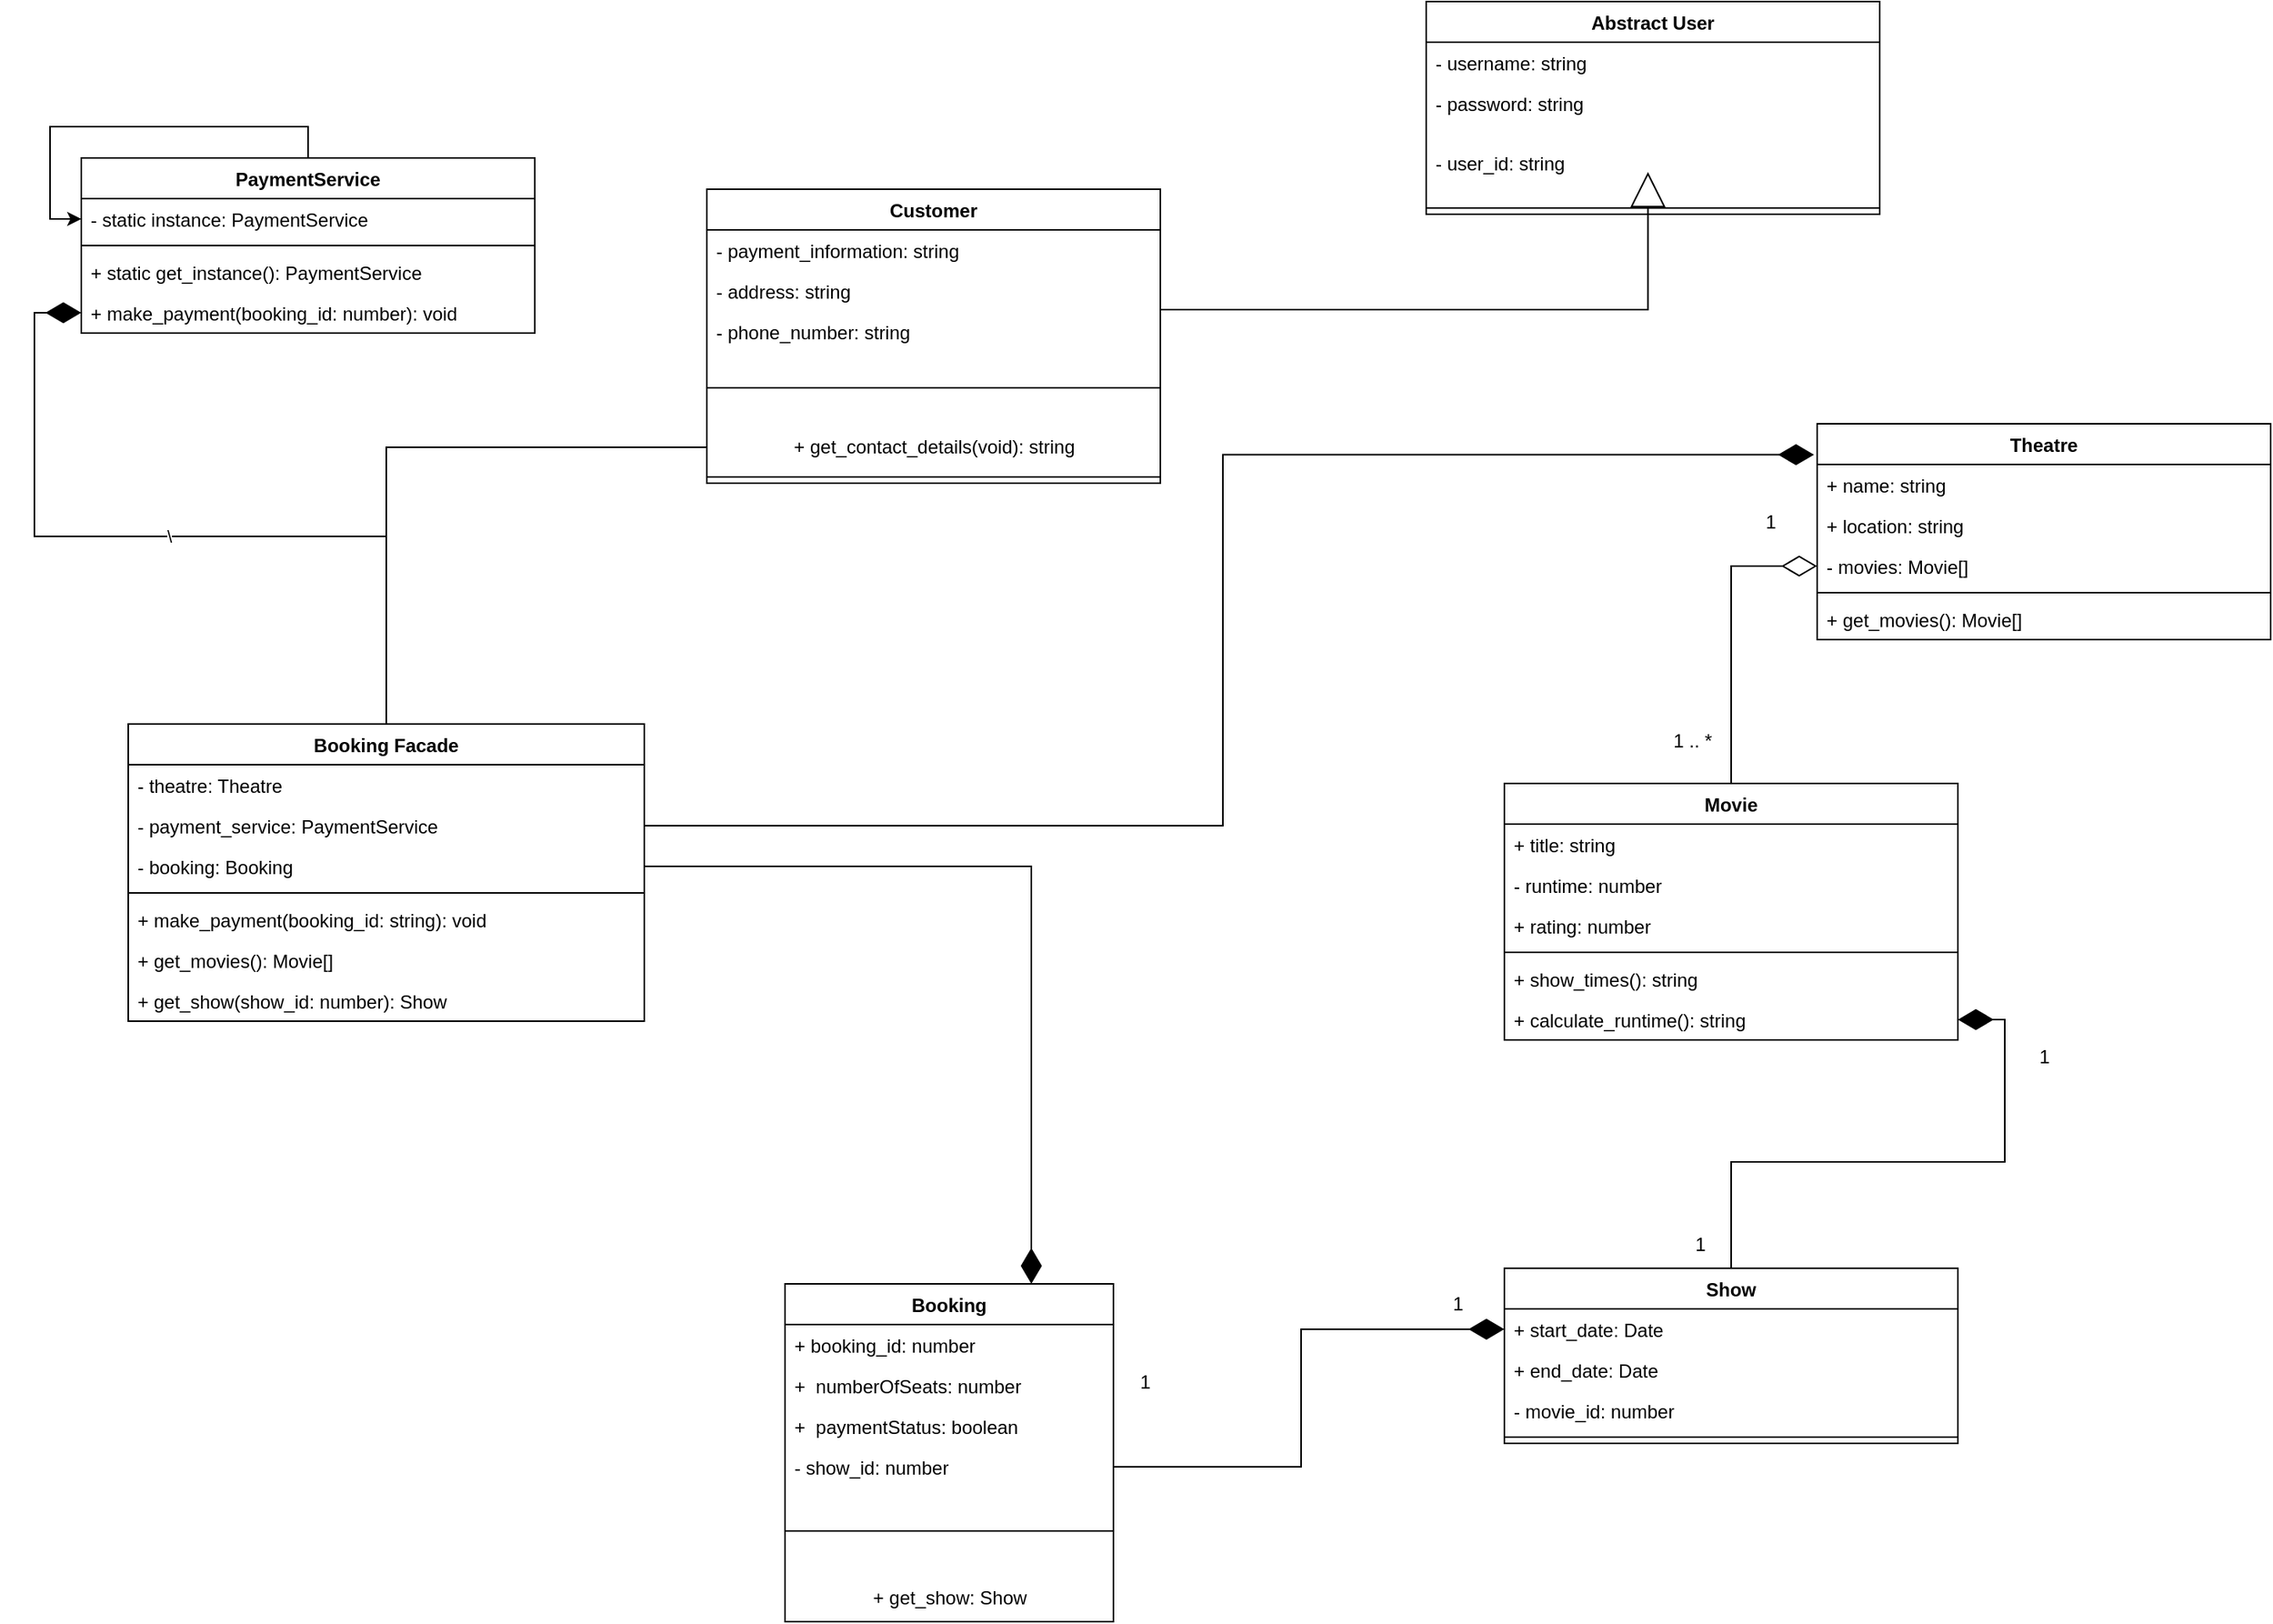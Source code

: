 <mxfile version="23.1.2" type="github">
  <diagram name="Page-1" id="i2VYLFOdtBLTkwIy878x">
    <mxGraphModel dx="3880" dy="1250" grid="1" gridSize="10" guides="1" tooltips="1" connect="1" arrows="1" fold="1" page="1" pageScale="1" pageWidth="827" pageHeight="1169" math="0" shadow="0">
      <root>
        <mxCell id="0" />
        <mxCell id="1" parent="0" />
        <mxCell id="8-bBSKn3c1McpFb2cEG_-1" value="Abstract User" style="swimlane;fontStyle=1;align=center;verticalAlign=top;childLayout=stackLayout;horizontal=1;startSize=26;horizontalStack=0;resizeParent=1;resizeParentMax=0;resizeLast=0;collapsible=1;marginBottom=0;whiteSpace=wrap;html=1;" parent="1" vertex="1">
          <mxGeometry x="170" y="90" width="290" height="136" as="geometry" />
        </mxCell>
        <mxCell id="8-bBSKn3c1McpFb2cEG_-2" value="- username: string" style="text;strokeColor=none;fillColor=none;align=left;verticalAlign=top;spacingLeft=4;spacingRight=4;overflow=hidden;rotatable=0;points=[[0,0.5],[1,0.5]];portConstraint=eastwest;whiteSpace=wrap;html=1;" parent="8-bBSKn3c1McpFb2cEG_-1" vertex="1">
          <mxGeometry y="26" width="290" height="26" as="geometry" />
        </mxCell>
        <mxCell id="8-bBSKn3c1McpFb2cEG_-6" value="- password: string" style="text;strokeColor=none;fillColor=none;align=left;verticalAlign=top;spacingLeft=4;spacingRight=4;overflow=hidden;rotatable=0;points=[[0,0.5],[1,0.5]];portConstraint=eastwest;whiteSpace=wrap;html=1;" parent="8-bBSKn3c1McpFb2cEG_-1" vertex="1">
          <mxGeometry y="52" width="290" height="38" as="geometry" />
        </mxCell>
        <mxCell id="X23YHJOd0Lv1ESHTFtv2-1" value="- user_id: string" style="text;strokeColor=none;fillColor=none;align=left;verticalAlign=top;spacingLeft=4;spacingRight=4;overflow=hidden;rotatable=0;points=[[0,0.5],[1,0.5]];portConstraint=eastwest;whiteSpace=wrap;html=1;" vertex="1" parent="8-bBSKn3c1McpFb2cEG_-1">
          <mxGeometry y="90" width="290" height="38" as="geometry" />
        </mxCell>
        <mxCell id="8-bBSKn3c1McpFb2cEG_-3" value="" style="line;strokeWidth=1;fillColor=none;align=left;verticalAlign=middle;spacingTop=-1;spacingLeft=3;spacingRight=3;rotatable=0;labelPosition=right;points=[];portConstraint=eastwest;strokeColor=inherit;" parent="8-bBSKn3c1McpFb2cEG_-1" vertex="1">
          <mxGeometry y="128" width="290" height="8" as="geometry" />
        </mxCell>
        <mxCell id="8-bBSKn3c1McpFb2cEG_-11" value="Customer" style="swimlane;fontStyle=1;align=center;verticalAlign=top;childLayout=stackLayout;horizontal=1;startSize=26;horizontalStack=0;resizeParent=1;resizeParentMax=0;resizeLast=0;collapsible=1;marginBottom=0;whiteSpace=wrap;html=1;" parent="1" vertex="1">
          <mxGeometry x="-290" y="210" width="290" height="188" as="geometry" />
        </mxCell>
        <mxCell id="8-bBSKn3c1McpFb2cEG_-12" value="- payment_information: string" style="text;strokeColor=none;fillColor=none;align=left;verticalAlign=top;spacingLeft=4;spacingRight=4;overflow=hidden;rotatable=0;points=[[0,0.5],[1,0.5]];portConstraint=eastwest;whiteSpace=wrap;html=1;" parent="8-bBSKn3c1McpFb2cEG_-11" vertex="1">
          <mxGeometry y="26" width="290" height="26" as="geometry" />
        </mxCell>
        <mxCell id="8-bBSKn3c1McpFb2cEG_-90" value="- address: string" style="text;strokeColor=none;fillColor=none;align=left;verticalAlign=top;spacingLeft=4;spacingRight=4;overflow=hidden;rotatable=0;points=[[0,0.5],[1,0.5]];portConstraint=eastwest;whiteSpace=wrap;html=1;" parent="8-bBSKn3c1McpFb2cEG_-11" vertex="1">
          <mxGeometry y="52" width="290" height="26" as="geometry" />
        </mxCell>
        <mxCell id="8-bBSKn3c1McpFb2cEG_-91" value="- phone_number: string" style="text;strokeColor=none;fillColor=none;align=left;verticalAlign=top;spacingLeft=4;spacingRight=4;overflow=hidden;rotatable=0;points=[[0,0.5],[1,0.5]];portConstraint=eastwest;whiteSpace=wrap;html=1;" parent="8-bBSKn3c1McpFb2cEG_-11" vertex="1">
          <mxGeometry y="78" width="290" height="26" as="geometry" />
        </mxCell>
        <mxCell id="8-bBSKn3c1McpFb2cEG_-16" value="" style="line;strokeWidth=1;fillColor=none;align=left;verticalAlign=middle;spacingTop=-1;spacingLeft=3;spacingRight=3;rotatable=0;labelPosition=right;points=[];portConstraint=eastwest;strokeColor=inherit;" parent="8-bBSKn3c1McpFb2cEG_-11" vertex="1">
          <mxGeometry y="104" width="290" height="46" as="geometry" />
        </mxCell>
        <mxCell id="8-bBSKn3c1McpFb2cEG_-100" value="+ get_contact_details(void): string" style="text;html=1;align=center;verticalAlign=middle;resizable=0;points=[];autosize=1;strokeColor=none;fillColor=none;" parent="8-bBSKn3c1McpFb2cEG_-11" vertex="1">
          <mxGeometry y="150" width="290" height="30" as="geometry" />
        </mxCell>
        <mxCell id="8-bBSKn3c1McpFb2cEG_-98" style="line;strokeWidth=1;fillColor=none;align=left;verticalAlign=middle;spacingTop=-1;spacingLeft=3;spacingRight=3;rotatable=0;labelPosition=right;points=[];portConstraint=eastwest;strokeColor=inherit;" parent="8-bBSKn3c1McpFb2cEG_-11" vertex="1">
          <mxGeometry y="180" width="290" height="8" as="geometry" />
        </mxCell>
        <mxCell id="8-bBSKn3c1McpFb2cEG_-19" style="edgeStyle=orthogonalEdgeStyle;rounded=0;orthogonalLoop=1;jettySize=auto;html=1;entryX=0.489;entryY=1.038;entryDx=0;entryDy=0;entryPerimeter=0;endArrow=block;endFill=0;endSize=20;" parent="1" source="8-bBSKn3c1McpFb2cEG_-11" edge="1">
          <mxGeometry relative="1" as="geometry">
            <mxPoint x="311.81" y="198.988" as="targetPoint" />
            <Array as="points">
              <mxPoint x="195" y="287" />
              <mxPoint x="202" y="287" />
            </Array>
          </mxGeometry>
        </mxCell>
        <mxCell id="8-bBSKn3c1McpFb2cEG_-20" value="Theatre" style="swimlane;fontStyle=1;align=center;verticalAlign=top;childLayout=stackLayout;horizontal=1;startSize=26;horizontalStack=0;resizeParent=1;resizeParentMax=0;resizeLast=0;collapsible=1;marginBottom=0;whiteSpace=wrap;html=1;" parent="1" vertex="1">
          <mxGeometry x="420" y="360" width="290" height="138" as="geometry" />
        </mxCell>
        <mxCell id="8-bBSKn3c1McpFb2cEG_-21" value="+ name: string" style="text;strokeColor=none;fillColor=none;align=left;verticalAlign=top;spacingLeft=4;spacingRight=4;overflow=hidden;rotatable=0;points=[[0,0.5],[1,0.5]];portConstraint=eastwest;whiteSpace=wrap;html=1;" parent="8-bBSKn3c1McpFb2cEG_-20" vertex="1">
          <mxGeometry y="26" width="290" height="26" as="geometry" />
        </mxCell>
        <mxCell id="8-bBSKn3c1McpFb2cEG_-26" value="+ location: string" style="text;strokeColor=none;fillColor=none;align=left;verticalAlign=top;spacingLeft=4;spacingRight=4;overflow=hidden;rotatable=0;points=[[0,0.5],[1,0.5]];portConstraint=eastwest;whiteSpace=wrap;html=1;" parent="8-bBSKn3c1McpFb2cEG_-20" vertex="1">
          <mxGeometry y="52" width="290" height="26" as="geometry" />
        </mxCell>
        <mxCell id="8-bBSKn3c1McpFb2cEG_-27" value="- movies: Movie[]" style="text;strokeColor=none;fillColor=none;align=left;verticalAlign=top;spacingLeft=4;spacingRight=4;overflow=hidden;rotatable=0;points=[[0,0.5],[1,0.5]];portConstraint=eastwest;whiteSpace=wrap;html=1;" parent="8-bBSKn3c1McpFb2cEG_-20" vertex="1">
          <mxGeometry y="78" width="290" height="26" as="geometry" />
        </mxCell>
        <mxCell id="8-bBSKn3c1McpFb2cEG_-22" value="" style="line;strokeWidth=1;fillColor=none;align=left;verticalAlign=middle;spacingTop=-1;spacingLeft=3;spacingRight=3;rotatable=0;labelPosition=right;points=[];portConstraint=eastwest;strokeColor=inherit;" parent="8-bBSKn3c1McpFb2cEG_-20" vertex="1">
          <mxGeometry y="104" width="290" height="8" as="geometry" />
        </mxCell>
        <mxCell id="8-bBSKn3c1McpFb2cEG_-23" value="+ get_movies(): Movie[]" style="text;strokeColor=none;fillColor=none;align=left;verticalAlign=top;spacingLeft=4;spacingRight=4;overflow=hidden;rotatable=0;points=[[0,0.5],[1,0.5]];portConstraint=eastwest;whiteSpace=wrap;html=1;" parent="8-bBSKn3c1McpFb2cEG_-20" vertex="1">
          <mxGeometry y="112" width="290" height="26" as="geometry" />
        </mxCell>
        <mxCell id="8-bBSKn3c1McpFb2cEG_-42" style="edgeStyle=orthogonalEdgeStyle;rounded=0;orthogonalLoop=1;jettySize=auto;html=1;entryX=0;entryY=0.5;entryDx=0;entryDy=0;endArrow=diamondThin;endFill=0;endSize=20;" parent="1" source="8-bBSKn3c1McpFb2cEG_-29" target="8-bBSKn3c1McpFb2cEG_-27" edge="1">
          <mxGeometry relative="1" as="geometry" />
        </mxCell>
        <mxCell id="8-bBSKn3c1McpFb2cEG_-29" value="Movie" style="swimlane;fontStyle=1;align=center;verticalAlign=top;childLayout=stackLayout;horizontal=1;startSize=26;horizontalStack=0;resizeParent=1;resizeParentMax=0;resizeLast=0;collapsible=1;marginBottom=0;whiteSpace=wrap;html=1;" parent="1" vertex="1">
          <mxGeometry x="220" y="590" width="290" height="164" as="geometry" />
        </mxCell>
        <mxCell id="8-bBSKn3c1McpFb2cEG_-30" value="+ title: string" style="text;strokeColor=none;fillColor=none;align=left;verticalAlign=top;spacingLeft=4;spacingRight=4;overflow=hidden;rotatable=0;points=[[0,0.5],[1,0.5]];portConstraint=eastwest;whiteSpace=wrap;html=1;" parent="8-bBSKn3c1McpFb2cEG_-29" vertex="1">
          <mxGeometry y="26" width="290" height="26" as="geometry" />
        </mxCell>
        <mxCell id="8-bBSKn3c1McpFb2cEG_-31" value="- runtime: number" style="text;strokeColor=none;fillColor=none;align=left;verticalAlign=top;spacingLeft=4;spacingRight=4;overflow=hidden;rotatable=0;points=[[0,0.5],[1,0.5]];portConstraint=eastwest;whiteSpace=wrap;html=1;" parent="8-bBSKn3c1McpFb2cEG_-29" vertex="1">
          <mxGeometry y="52" width="290" height="26" as="geometry" />
        </mxCell>
        <mxCell id="8-bBSKn3c1McpFb2cEG_-32" value="+ rating: number" style="text;strokeColor=none;fillColor=none;align=left;verticalAlign=top;spacingLeft=4;spacingRight=4;overflow=hidden;rotatable=0;points=[[0,0.5],[1,0.5]];portConstraint=eastwest;whiteSpace=wrap;html=1;" parent="8-bBSKn3c1McpFb2cEG_-29" vertex="1">
          <mxGeometry y="78" width="290" height="26" as="geometry" />
        </mxCell>
        <mxCell id="8-bBSKn3c1McpFb2cEG_-33" value="" style="line;strokeWidth=1;fillColor=none;align=left;verticalAlign=middle;spacingTop=-1;spacingLeft=3;spacingRight=3;rotatable=0;labelPosition=right;points=[];portConstraint=eastwest;strokeColor=inherit;" parent="8-bBSKn3c1McpFb2cEG_-29" vertex="1">
          <mxGeometry y="104" width="290" height="8" as="geometry" />
        </mxCell>
        <mxCell id="8-bBSKn3c1McpFb2cEG_-34" value="+ show_times(): string" style="text;strokeColor=none;fillColor=none;align=left;verticalAlign=top;spacingLeft=4;spacingRight=4;overflow=hidden;rotatable=0;points=[[0,0.5],[1,0.5]];portConstraint=eastwest;whiteSpace=wrap;html=1;" parent="8-bBSKn3c1McpFb2cEG_-29" vertex="1">
          <mxGeometry y="112" width="290" height="26" as="geometry" />
        </mxCell>
        <mxCell id="8-bBSKn3c1McpFb2cEG_-50" value="+ calculate_runtime(): string" style="text;strokeColor=none;fillColor=none;align=left;verticalAlign=top;spacingLeft=4;spacingRight=4;overflow=hidden;rotatable=0;points=[[0,0.5],[1,0.5]];portConstraint=eastwest;whiteSpace=wrap;html=1;" parent="8-bBSKn3c1McpFb2cEG_-29" vertex="1">
          <mxGeometry y="138" width="290" height="26" as="geometry" />
        </mxCell>
        <mxCell id="8-bBSKn3c1McpFb2cEG_-52" style="edgeStyle=orthogonalEdgeStyle;rounded=0;orthogonalLoop=1;jettySize=auto;html=1;endArrow=diamondThin;endFill=1;startSize=20;endSize=20;" parent="1" source="8-bBSKn3c1McpFb2cEG_-44" target="8-bBSKn3c1McpFb2cEG_-50" edge="1">
          <mxGeometry relative="1" as="geometry" />
        </mxCell>
        <mxCell id="8-bBSKn3c1McpFb2cEG_-44" value="Show" style="swimlane;fontStyle=1;align=center;verticalAlign=top;childLayout=stackLayout;horizontal=1;startSize=26;horizontalStack=0;resizeParent=1;resizeParentMax=0;resizeLast=0;collapsible=1;marginBottom=0;whiteSpace=wrap;html=1;" parent="1" vertex="1">
          <mxGeometry x="220" y="900" width="290" height="112" as="geometry" />
        </mxCell>
        <mxCell id="8-bBSKn3c1McpFb2cEG_-45" value="+ start_date: Date" style="text;strokeColor=none;fillColor=none;align=left;verticalAlign=top;spacingLeft=4;spacingRight=4;overflow=hidden;rotatable=0;points=[[0,0.5],[1,0.5]];portConstraint=eastwest;whiteSpace=wrap;html=1;" parent="8-bBSKn3c1McpFb2cEG_-44" vertex="1">
          <mxGeometry y="26" width="290" height="26" as="geometry" />
        </mxCell>
        <mxCell id="8-bBSKn3c1McpFb2cEG_-46" value="+ end_date: Date" style="text;strokeColor=none;fillColor=none;align=left;verticalAlign=top;spacingLeft=4;spacingRight=4;overflow=hidden;rotatable=0;points=[[0,0.5],[1,0.5]];portConstraint=eastwest;whiteSpace=wrap;html=1;" parent="8-bBSKn3c1McpFb2cEG_-44" vertex="1">
          <mxGeometry y="52" width="290" height="26" as="geometry" />
        </mxCell>
        <mxCell id="X23YHJOd0Lv1ESHTFtv2-2" value="- movie_id: number" style="text;strokeColor=none;fillColor=none;align=left;verticalAlign=top;spacingLeft=4;spacingRight=4;overflow=hidden;rotatable=0;points=[[0,0.5],[1,0.5]];portConstraint=eastwest;whiteSpace=wrap;html=1;" vertex="1" parent="8-bBSKn3c1McpFb2cEG_-44">
          <mxGeometry y="78" width="290" height="26" as="geometry" />
        </mxCell>
        <mxCell id="8-bBSKn3c1McpFb2cEG_-48" value="" style="line;strokeWidth=1;fillColor=none;align=left;verticalAlign=middle;spacingTop=-1;spacingLeft=3;spacingRight=3;rotatable=0;labelPosition=right;points=[];portConstraint=eastwest;strokeColor=inherit;" parent="8-bBSKn3c1McpFb2cEG_-44" vertex="1">
          <mxGeometry y="104" width="290" height="8" as="geometry" />
        </mxCell>
        <mxCell id="8-bBSKn3c1McpFb2cEG_-54" value="1" style="text;html=1;align=center;verticalAlign=middle;resizable=0;points=[];autosize=1;strokeColor=none;fillColor=none;" parent="1" vertex="1">
          <mxGeometry x="330" y="870" width="30" height="30" as="geometry" />
        </mxCell>
        <mxCell id="8-bBSKn3c1McpFb2cEG_-55" value="1" style="text;html=1;align=center;verticalAlign=middle;resizable=0;points=[];autosize=1;strokeColor=none;fillColor=none;" parent="1" vertex="1">
          <mxGeometry x="550" y="750" width="30" height="30" as="geometry" />
        </mxCell>
        <mxCell id="8-bBSKn3c1McpFb2cEG_-57" value="1 .. *" style="text;html=1;align=center;verticalAlign=middle;resizable=0;points=[];autosize=1;strokeColor=none;fillColor=none;" parent="1" vertex="1">
          <mxGeometry x="315" y="548" width="50" height="30" as="geometry" />
        </mxCell>
        <mxCell id="8-bBSKn3c1McpFb2cEG_-58" value="1" style="text;html=1;align=center;verticalAlign=middle;resizable=0;points=[];autosize=1;strokeColor=none;fillColor=none;" parent="1" vertex="1">
          <mxGeometry x="375" y="408" width="30" height="30" as="geometry" />
        </mxCell>
        <mxCell id="8-bBSKn3c1McpFb2cEG_-59" value="PaymentService" style="swimlane;fontStyle=1;align=center;verticalAlign=top;childLayout=stackLayout;horizontal=1;startSize=26;horizontalStack=0;resizeParent=1;resizeParentMax=0;resizeLast=0;collapsible=1;marginBottom=0;whiteSpace=wrap;html=1;" parent="1" vertex="1">
          <mxGeometry x="-690" y="190" width="290" height="112" as="geometry" />
        </mxCell>
        <mxCell id="8-bBSKn3c1McpFb2cEG_-60" value="- static instance: PaymentService" style="text;strokeColor=none;fillColor=none;align=left;verticalAlign=top;spacingLeft=4;spacingRight=4;overflow=hidden;rotatable=0;points=[[0,0.5],[1,0.5]];portConstraint=eastwest;whiteSpace=wrap;html=1;" parent="8-bBSKn3c1McpFb2cEG_-59" vertex="1">
          <mxGeometry y="26" width="290" height="26" as="geometry" />
        </mxCell>
        <mxCell id="8-bBSKn3c1McpFb2cEG_-61" value="" style="line;strokeWidth=1;fillColor=none;align=left;verticalAlign=middle;spacingTop=-1;spacingLeft=3;spacingRight=3;rotatable=0;labelPosition=right;points=[];portConstraint=eastwest;strokeColor=inherit;" parent="8-bBSKn3c1McpFb2cEG_-59" vertex="1">
          <mxGeometry y="52" width="290" height="8" as="geometry" />
        </mxCell>
        <mxCell id="8-bBSKn3c1McpFb2cEG_-62" value="+ static get_instance(): PaymentService&lt;br&gt;" style="text;strokeColor=none;fillColor=none;align=left;verticalAlign=top;spacingLeft=4;spacingRight=4;overflow=hidden;rotatable=0;points=[[0,0.5],[1,0.5]];portConstraint=eastwest;whiteSpace=wrap;html=1;" parent="8-bBSKn3c1McpFb2cEG_-59" vertex="1">
          <mxGeometry y="60" width="290" height="26" as="geometry" />
        </mxCell>
        <mxCell id="8-bBSKn3c1McpFb2cEG_-77" value="+ make_payment(booking_id: number): void" style="text;strokeColor=none;fillColor=none;align=left;verticalAlign=top;spacingLeft=4;spacingRight=4;overflow=hidden;rotatable=0;points=[[0,0.5],[1,0.5]];portConstraint=eastwest;whiteSpace=wrap;html=1;" parent="8-bBSKn3c1McpFb2cEG_-59" vertex="1">
          <mxGeometry y="86" width="290" height="26" as="geometry" />
        </mxCell>
        <mxCell id="8-bBSKn3c1McpFb2cEG_-65" style="edgeStyle=orthogonalEdgeStyle;rounded=0;orthogonalLoop=1;jettySize=auto;html=1;" parent="8-bBSKn3c1McpFb2cEG_-59" source="8-bBSKn3c1McpFb2cEG_-59" target="8-bBSKn3c1McpFb2cEG_-60" edge="1">
          <mxGeometry relative="1" as="geometry" />
        </mxCell>
        <mxCell id="8-bBSKn3c1McpFb2cEG_-66" value="Booking" style="swimlane;fontStyle=1;align=center;verticalAlign=top;childLayout=stackLayout;horizontal=1;startSize=26;horizontalStack=0;resizeParent=1;resizeParentMax=0;resizeLast=0;collapsible=1;marginBottom=0;whiteSpace=wrap;html=1;" parent="1" vertex="1">
          <mxGeometry x="-240" y="910" width="210" height="216" as="geometry" />
        </mxCell>
        <mxCell id="X23YHJOd0Lv1ESHTFtv2-5" value="+ booking_id: number" style="text;strokeColor=none;fillColor=none;align=left;verticalAlign=top;spacingLeft=4;spacingRight=4;overflow=hidden;rotatable=0;points=[[0,0.5],[1,0.5]];portConstraint=eastwest;whiteSpace=wrap;html=1;" vertex="1" parent="8-bBSKn3c1McpFb2cEG_-66">
          <mxGeometry y="26" width="210" height="26" as="geometry" />
        </mxCell>
        <mxCell id="8-bBSKn3c1McpFb2cEG_-67" value="+&amp;nbsp; numberOfSeats: number" style="text;strokeColor=none;fillColor=none;align=left;verticalAlign=top;spacingLeft=4;spacingRight=4;overflow=hidden;rotatable=0;points=[[0,0.5],[1,0.5]];portConstraint=eastwest;whiteSpace=wrap;html=1;" parent="8-bBSKn3c1McpFb2cEG_-66" vertex="1">
          <mxGeometry y="52" width="210" height="26" as="geometry" />
        </mxCell>
        <mxCell id="8-bBSKn3c1McpFb2cEG_-71" value="+&amp;nbsp; paymentStatus: boolean" style="text;strokeColor=none;fillColor=none;align=left;verticalAlign=top;spacingLeft=4;spacingRight=4;overflow=hidden;rotatable=0;points=[[0,0.5],[1,0.5]];portConstraint=eastwest;whiteSpace=wrap;html=1;" parent="8-bBSKn3c1McpFb2cEG_-66" vertex="1">
          <mxGeometry y="78" width="210" height="26" as="geometry" />
        </mxCell>
        <mxCell id="8-bBSKn3c1McpFb2cEG_-72" value="- show_id: number" style="text;strokeColor=none;fillColor=none;align=left;verticalAlign=top;spacingLeft=4;spacingRight=4;overflow=hidden;rotatable=0;points=[[0,0.5],[1,0.5]];portConstraint=eastwest;whiteSpace=wrap;html=1;" parent="8-bBSKn3c1McpFb2cEG_-66" vertex="1">
          <mxGeometry y="104" width="210" height="26" as="geometry" />
        </mxCell>
        <mxCell id="8-bBSKn3c1McpFb2cEG_-68" value="" style="line;strokeWidth=1;fillColor=none;align=left;verticalAlign=middle;spacingTop=-1;spacingLeft=3;spacingRight=3;rotatable=0;labelPosition=right;points=[];portConstraint=eastwest;strokeColor=inherit;" parent="8-bBSKn3c1McpFb2cEG_-66" vertex="1">
          <mxGeometry y="130" width="210" height="56" as="geometry" />
        </mxCell>
        <mxCell id="3BnMXlTqtkA6-B1M9sX3-5" value="+ get_show: Show" style="text;html=1;align=center;verticalAlign=middle;resizable=0;points=[];autosize=1;strokeColor=none;fillColor=none;" parent="8-bBSKn3c1McpFb2cEG_-66" vertex="1">
          <mxGeometry y="186" width="210" height="30" as="geometry" />
        </mxCell>
        <mxCell id="8-bBSKn3c1McpFb2cEG_-105" value="\" style="edgeStyle=orthogonalEdgeStyle;rounded=0;orthogonalLoop=1;jettySize=auto;html=1;entryX=0;entryY=0.5;entryDx=0;entryDy=0;startArrow=none;startFill=0;endArrow=diamondThin;endFill=1;endSize=20;" parent="1" source="8-bBSKn3c1McpFb2cEG_-73" target="8-bBSKn3c1McpFb2cEG_-77" edge="1">
          <mxGeometry relative="1" as="geometry" />
        </mxCell>
        <mxCell id="8-bBSKn3c1McpFb2cEG_-73" value="Booking Facade" style="swimlane;fontStyle=1;align=center;verticalAlign=top;childLayout=stackLayout;horizontal=1;startSize=26;horizontalStack=0;resizeParent=1;resizeParentMax=0;resizeLast=0;collapsible=1;marginBottom=0;whiteSpace=wrap;html=1;" parent="1" vertex="1">
          <mxGeometry x="-660" y="552" width="330" height="190" as="geometry" />
        </mxCell>
        <mxCell id="8-bBSKn3c1McpFb2cEG_-74" value="- theatre: Theatre" style="text;strokeColor=none;fillColor=none;align=left;verticalAlign=top;spacingLeft=4;spacingRight=4;overflow=hidden;rotatable=0;points=[[0,0.5],[1,0.5]];portConstraint=eastwest;whiteSpace=wrap;html=1;" parent="8-bBSKn3c1McpFb2cEG_-73" vertex="1">
          <mxGeometry y="26" width="330" height="26" as="geometry" />
        </mxCell>
        <mxCell id="8-bBSKn3c1McpFb2cEG_-81" value="- payment_service: PaymentService" style="text;strokeColor=none;fillColor=none;align=left;verticalAlign=top;spacingLeft=4;spacingRight=4;overflow=hidden;rotatable=0;points=[[0,0.5],[1,0.5]];portConstraint=eastwest;whiteSpace=wrap;html=1;" parent="8-bBSKn3c1McpFb2cEG_-73" vertex="1">
          <mxGeometry y="52" width="330" height="26" as="geometry" />
        </mxCell>
        <mxCell id="3BnMXlTqtkA6-B1M9sX3-1" value="- booking: Booking" style="text;strokeColor=none;fillColor=none;align=left;verticalAlign=top;spacingLeft=4;spacingRight=4;overflow=hidden;rotatable=0;points=[[0,0.5],[1,0.5]];portConstraint=eastwest;whiteSpace=wrap;html=1;" parent="8-bBSKn3c1McpFb2cEG_-73" vertex="1">
          <mxGeometry y="78" width="330" height="26" as="geometry" />
        </mxCell>
        <mxCell id="8-bBSKn3c1McpFb2cEG_-75" value="" style="line;strokeWidth=1;fillColor=none;align=left;verticalAlign=middle;spacingTop=-1;spacingLeft=3;spacingRight=3;rotatable=0;labelPosition=right;points=[];portConstraint=eastwest;strokeColor=inherit;" parent="8-bBSKn3c1McpFb2cEG_-73" vertex="1">
          <mxGeometry y="104" width="330" height="8" as="geometry" />
        </mxCell>
        <mxCell id="8-bBSKn3c1McpFb2cEG_-76" value="+ make_payment(booking_id: string): void" style="text;strokeColor=none;fillColor=none;align=left;verticalAlign=top;spacingLeft=4;spacingRight=4;overflow=hidden;rotatable=0;points=[[0,0.5],[1,0.5]];portConstraint=eastwest;whiteSpace=wrap;html=1;" parent="8-bBSKn3c1McpFb2cEG_-73" vertex="1">
          <mxGeometry y="112" width="330" height="26" as="geometry" />
        </mxCell>
        <mxCell id="8-bBSKn3c1McpFb2cEG_-78" value="+ get_movies(): Movie[]" style="text;strokeColor=none;fillColor=none;align=left;verticalAlign=top;spacingLeft=4;spacingRight=4;overflow=hidden;rotatable=0;points=[[0,0.5],[1,0.5]];portConstraint=eastwest;whiteSpace=wrap;html=1;" parent="8-bBSKn3c1McpFb2cEG_-73" vertex="1">
          <mxGeometry y="138" width="330" height="26" as="geometry" />
        </mxCell>
        <mxCell id="3BnMXlTqtkA6-B1M9sX3-6" value="+ get_show(show_id: number): Show" style="text;strokeColor=none;fillColor=none;align=left;verticalAlign=top;spacingLeft=4;spacingRight=4;overflow=hidden;rotatable=0;points=[[0,0.5],[1,0.5]];portConstraint=eastwest;whiteSpace=wrap;html=1;" parent="8-bBSKn3c1McpFb2cEG_-73" vertex="1">
          <mxGeometry y="164" width="330" height="26" as="geometry" />
        </mxCell>
        <mxCell id="8-bBSKn3c1McpFb2cEG_-102" style="edgeStyle=orthogonalEdgeStyle;rounded=0;orthogonalLoop=1;jettySize=auto;html=1;endArrow=none;endFill=0;" parent="1" source="8-bBSKn3c1McpFb2cEG_-100" target="8-bBSKn3c1McpFb2cEG_-73" edge="1">
          <mxGeometry relative="1" as="geometry" />
        </mxCell>
        <mxCell id="8-bBSKn3c1McpFb2cEG_-104" style="edgeStyle=orthogonalEdgeStyle;rounded=0;orthogonalLoop=1;jettySize=auto;html=1;entryX=0;entryY=0.5;entryDx=0;entryDy=0;endArrow=diamondThin;endFill=1;endSize=20;" parent="1" source="8-bBSKn3c1McpFb2cEG_-72" target="8-bBSKn3c1McpFb2cEG_-45" edge="1">
          <mxGeometry relative="1" as="geometry" />
        </mxCell>
        <mxCell id="X23YHJOd0Lv1ESHTFtv2-3" value="1" style="text;html=1;align=center;verticalAlign=middle;resizable=0;points=[];autosize=1;strokeColor=none;fillColor=none;" vertex="1" parent="1">
          <mxGeometry x="-25" y="958" width="30" height="30" as="geometry" />
        </mxCell>
        <mxCell id="X23YHJOd0Lv1ESHTFtv2-4" value="1" style="text;html=1;align=center;verticalAlign=middle;resizable=0;points=[];autosize=1;strokeColor=none;fillColor=none;" vertex="1" parent="1">
          <mxGeometry x="175" y="908" width="30" height="30" as="geometry" />
        </mxCell>
        <mxCell id="X23YHJOd0Lv1ESHTFtv2-7" style="edgeStyle=orthogonalEdgeStyle;rounded=0;orthogonalLoop=1;jettySize=auto;html=1;entryX=-0.007;entryY=-0.239;entryDx=0;entryDy=0;entryPerimeter=0;endArrow=diamondThin;endFill=1;endSize=20;" edge="1" parent="1" source="8-bBSKn3c1McpFb2cEG_-81" target="8-bBSKn3c1McpFb2cEG_-21">
          <mxGeometry relative="1" as="geometry" />
        </mxCell>
        <mxCell id="X23YHJOd0Lv1ESHTFtv2-8" style="edgeStyle=orthogonalEdgeStyle;rounded=0;orthogonalLoop=1;jettySize=auto;html=1;entryX=0.75;entryY=0;entryDx=0;entryDy=0;endSize=20;endArrow=diamondThin;endFill=1;" edge="1" parent="1" source="3BnMXlTqtkA6-B1M9sX3-1" target="8-bBSKn3c1McpFb2cEG_-66">
          <mxGeometry relative="1" as="geometry" />
        </mxCell>
      </root>
    </mxGraphModel>
  </diagram>
</mxfile>
